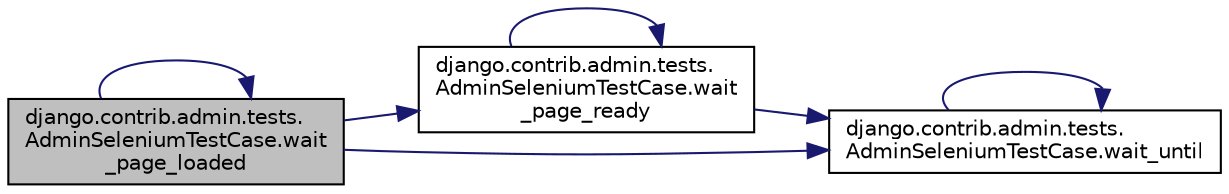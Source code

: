 digraph "django.contrib.admin.tests.AdminSeleniumTestCase.wait_page_loaded"
{
 // LATEX_PDF_SIZE
  edge [fontname="Helvetica",fontsize="10",labelfontname="Helvetica",labelfontsize="10"];
  node [fontname="Helvetica",fontsize="10",shape=record];
  rankdir="LR";
  Node1 [label="django.contrib.admin.tests.\lAdminSeleniumTestCase.wait\l_page_loaded",height=0.2,width=0.4,color="black", fillcolor="grey75", style="filled", fontcolor="black",tooltip=" "];
  Node1 -> Node1 [color="midnightblue",fontsize="10",style="solid",fontname="Helvetica"];
  Node1 -> Node2 [color="midnightblue",fontsize="10",style="solid",fontname="Helvetica"];
  Node2 [label="django.contrib.admin.tests.\lAdminSeleniumTestCase.wait\l_page_ready",height=0.2,width=0.4,color="black", fillcolor="white", style="filled",URL="$da/df0/classdjango_1_1contrib_1_1admin_1_1tests_1_1_admin_selenium_test_case.html#a51887fe7a1fd45c00e9d6c73b27395b8",tooltip=" "];
  Node2 -> Node2 [color="midnightblue",fontsize="10",style="solid",fontname="Helvetica"];
  Node2 -> Node3 [color="midnightblue",fontsize="10",style="solid",fontname="Helvetica"];
  Node3 [label="django.contrib.admin.tests.\lAdminSeleniumTestCase.wait_until",height=0.2,width=0.4,color="black", fillcolor="white", style="filled",URL="$da/df0/classdjango_1_1contrib_1_1admin_1_1tests_1_1_admin_selenium_test_case.html#a02fd30e72ff536ffd536a012867d8dcb",tooltip=" "];
  Node3 -> Node3 [color="midnightblue",fontsize="10",style="solid",fontname="Helvetica"];
  Node1 -> Node3 [color="midnightblue",fontsize="10",style="solid",fontname="Helvetica"];
}
